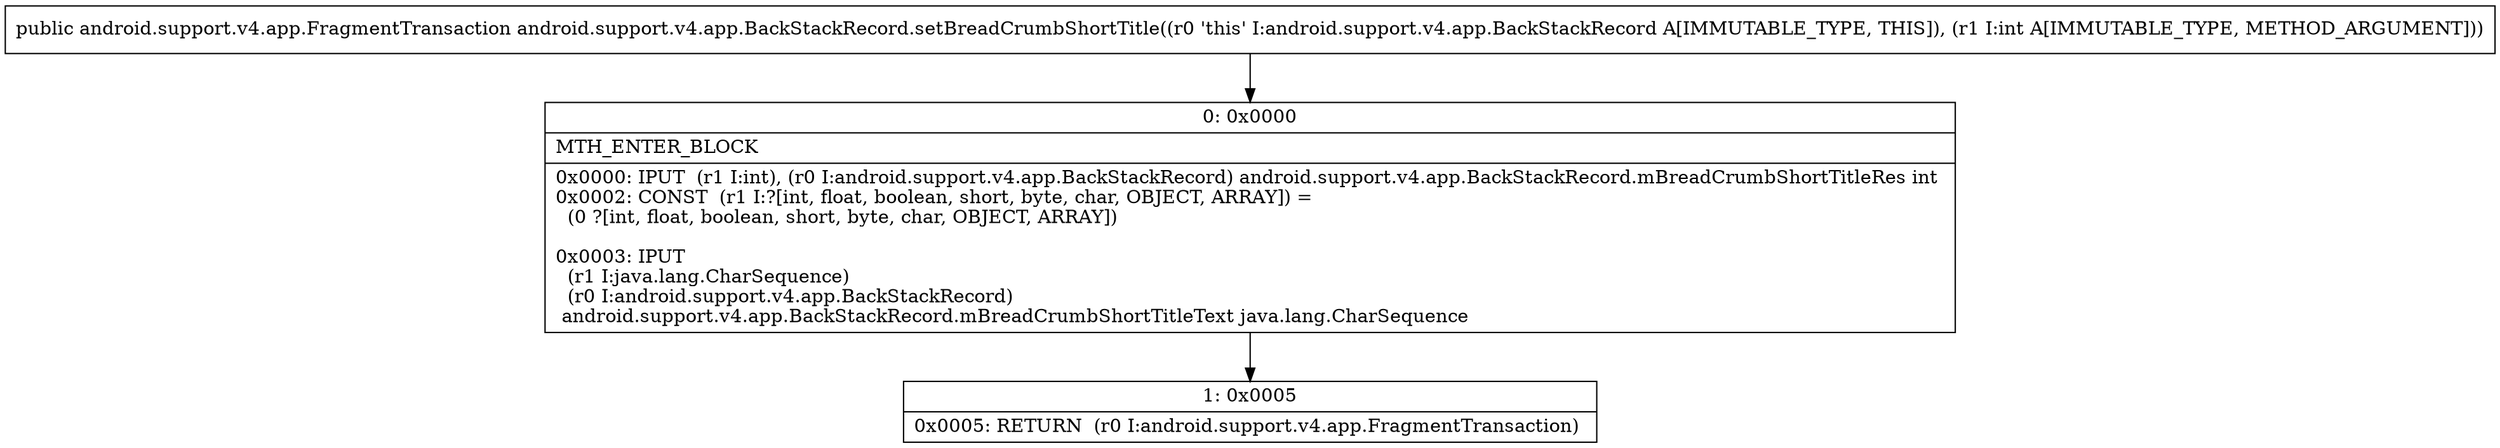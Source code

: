digraph "CFG forandroid.support.v4.app.BackStackRecord.setBreadCrumbShortTitle(I)Landroid\/support\/v4\/app\/FragmentTransaction;" {
Node_0 [shape=record,label="{0\:\ 0x0000|MTH_ENTER_BLOCK\l|0x0000: IPUT  (r1 I:int), (r0 I:android.support.v4.app.BackStackRecord) android.support.v4.app.BackStackRecord.mBreadCrumbShortTitleRes int \l0x0002: CONST  (r1 I:?[int, float, boolean, short, byte, char, OBJECT, ARRAY]) = \l  (0 ?[int, float, boolean, short, byte, char, OBJECT, ARRAY])\l \l0x0003: IPUT  \l  (r1 I:java.lang.CharSequence)\l  (r0 I:android.support.v4.app.BackStackRecord)\l android.support.v4.app.BackStackRecord.mBreadCrumbShortTitleText java.lang.CharSequence \l}"];
Node_1 [shape=record,label="{1\:\ 0x0005|0x0005: RETURN  (r0 I:android.support.v4.app.FragmentTransaction) \l}"];
MethodNode[shape=record,label="{public android.support.v4.app.FragmentTransaction android.support.v4.app.BackStackRecord.setBreadCrumbShortTitle((r0 'this' I:android.support.v4.app.BackStackRecord A[IMMUTABLE_TYPE, THIS]), (r1 I:int A[IMMUTABLE_TYPE, METHOD_ARGUMENT])) }"];
MethodNode -> Node_0;
Node_0 -> Node_1;
}

